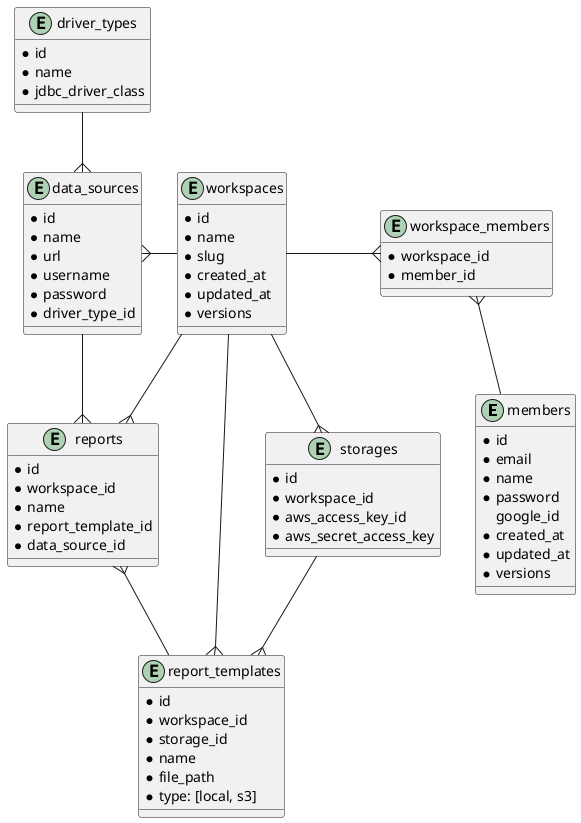 @startuml

entity members {
  * id
  * email
  * name
  * password
    google_id
  * created_at
  * updated_at
  * versions
}

entity workspaces {
  * id
  * name
  * slug
  * created_at
  * updated_at
  * versions
}

entity workspace_members {
  * workspace_id
  * member_id
}

entity data_sources {
  * id
  * name
  * url
  * username
  * password
  * driver_type_id
}

entity driver_types {
  * id
  * name
  * jdbc_driver_class
}

entity reports {
  * id
  * workspace_id
  * name
  * report_template_id
  * data_source_id
}

entity report_templates {
  * id
  * workspace_id
  * storage_id
  * name
  * file_path
  * type: [local, s3]
}

entity storages {
  * id
  * workspace_id
  * aws_access_key_id
  * aws_secret_access_key
}

workspaces --r{ workspace_members
workspace_members }-- members
workspaces --l{ data_sources
workspaces --{ reports
workspaces --{ report_templates
reports }-- report_templates
driver_types --{ data_sources
data_sources --{ reports
workspaces --{ storages
storages --{ report_templates

@enduml
